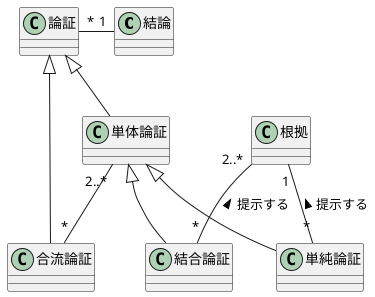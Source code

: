 @startuml

class 結論
class 論証
class 単体論証
class 合流論証
class 単純論証
class 結合論証
class 根拠

論証 "*"-r-"1" 結論
単体論証 -u-|> 論証
合流論証 -u-|> 論証
単体論証 "2..*"--"*" 合流論証
単純論証 -u-|> 単体論証
結合論証 -u-|> 単体論証
根拠 "1"--"*" 単純論証 : < 提示する
根拠 "2..*"--"*" 結合論証 : < 提示する

@enduml
